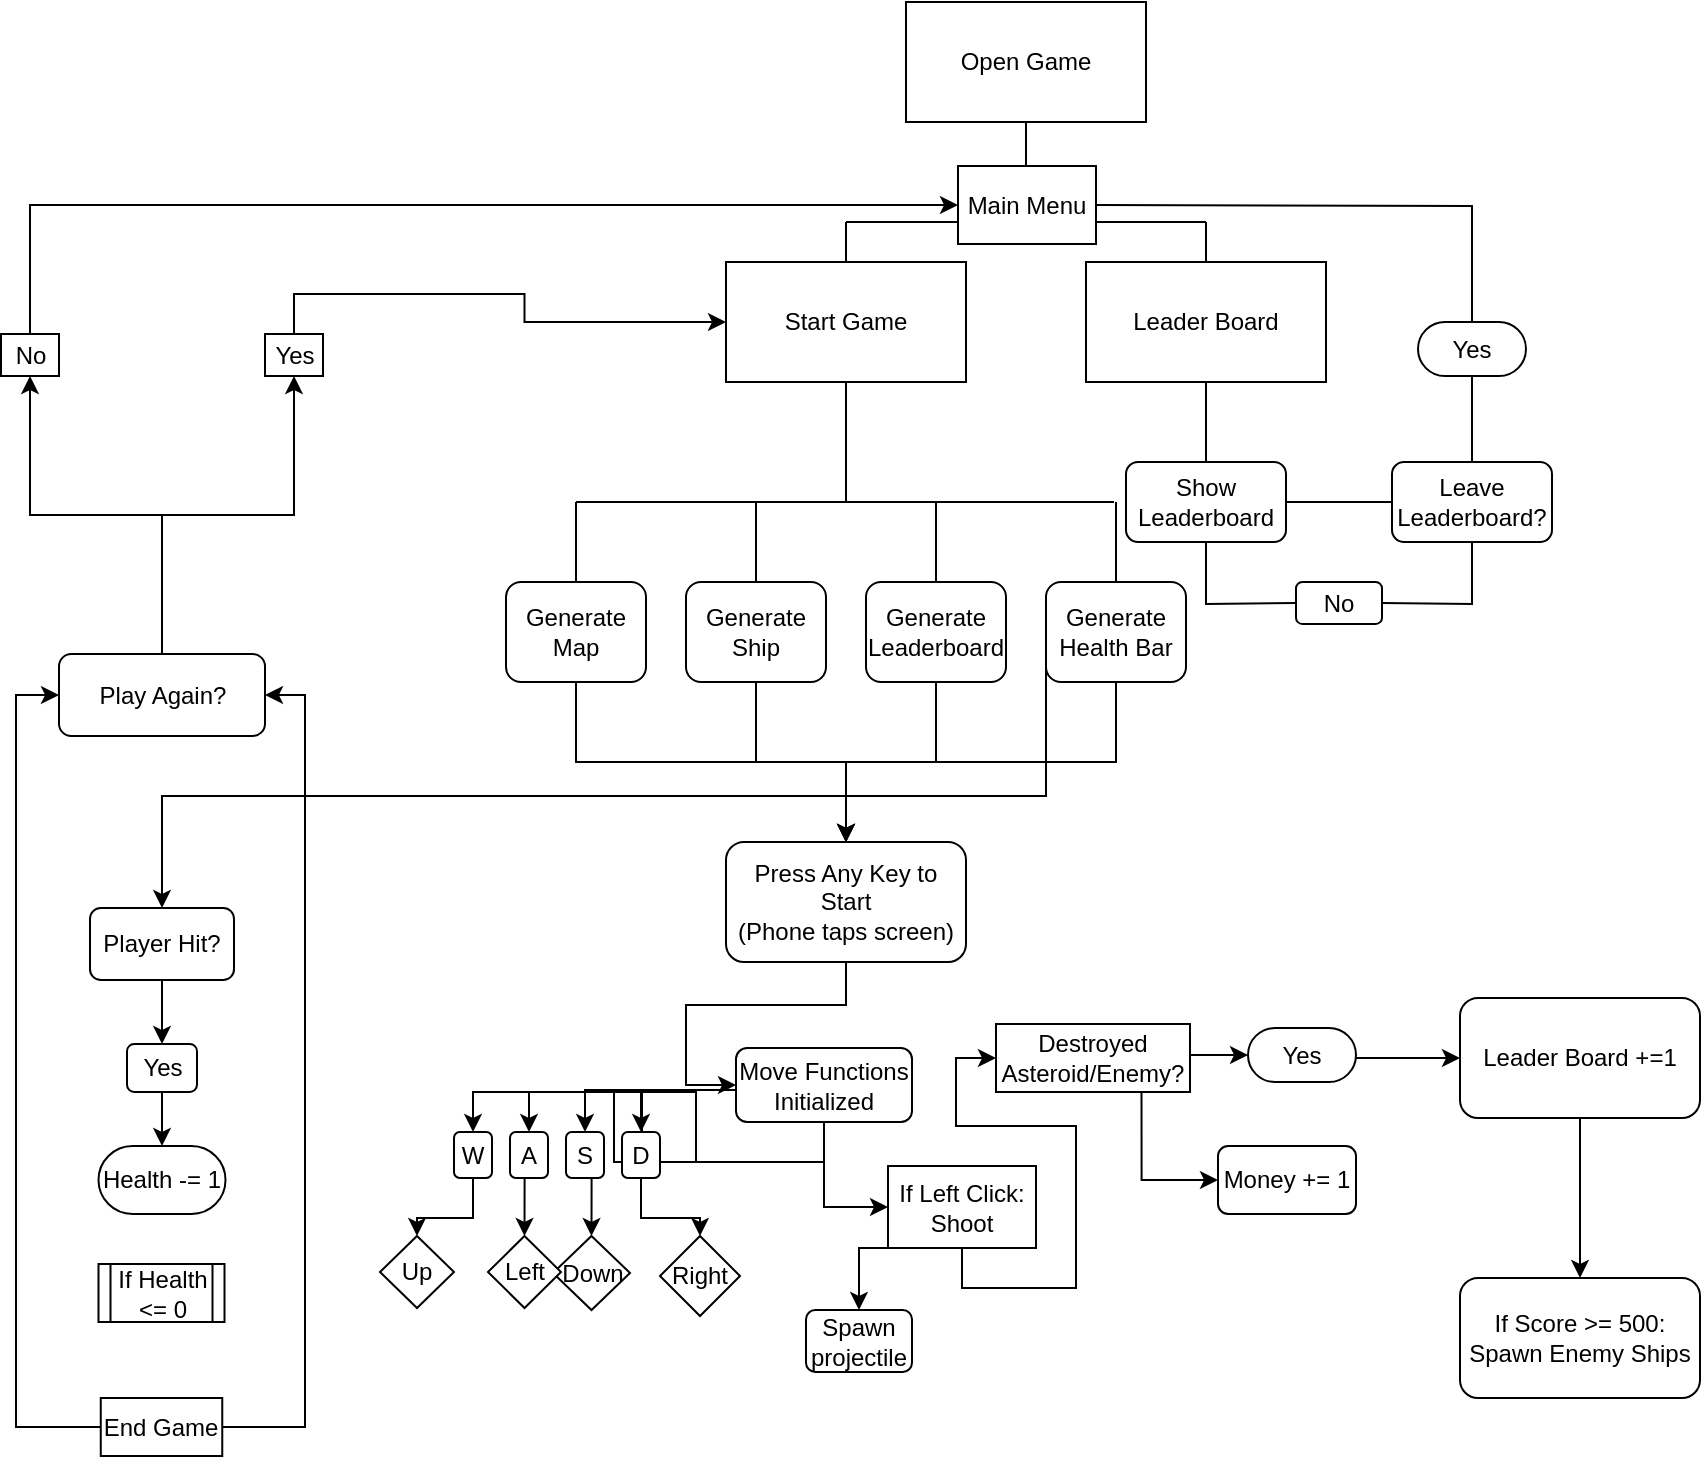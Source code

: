 <mxfile version="24.8.6">
  <diagram name="Page-1" id="edf60f1a-56cd-e834-aa8a-f176f3a09ee4">
    <mxGraphModel dx="1434" dy="738" grid="0" gridSize="10" guides="1" tooltips="1" connect="1" arrows="1" fold="1" page="1" pageScale="1" pageWidth="1100" pageHeight="850" background="none" math="0" shadow="0">
      <root>
        <mxCell id="0" />
        <mxCell id="1" parent="0" />
        <mxCell id="Aln4CxobiZYO_zKptCCv-1" value="Start Game" style="rounded=0;whiteSpace=wrap;html=1;" vertex="1" parent="1">
          <mxGeometry x="400" y="220" width="120" height="60" as="geometry" />
        </mxCell>
        <mxCell id="Aln4CxobiZYO_zKptCCv-2" value="" style="endArrow=none;html=1;rounded=0;entryX=0.5;entryY=1;entryDx=0;entryDy=0;" edge="1" parent="1" target="Aln4CxobiZYO_zKptCCv-1">
          <mxGeometry width="50" height="50" relative="1" as="geometry">
            <mxPoint x="460" y="340" as="sourcePoint" />
            <mxPoint x="610" y="250" as="targetPoint" />
          </mxGeometry>
        </mxCell>
        <mxCell id="Aln4CxobiZYO_zKptCCv-3" value="Open Game" style="rounded=0;whiteSpace=wrap;html=1;" vertex="1" parent="1">
          <mxGeometry x="490" y="90" width="120" height="60" as="geometry" />
        </mxCell>
        <mxCell id="Aln4CxobiZYO_zKptCCv-4" value="" style="endArrow=none;html=1;rounded=0;entryX=0.5;entryY=1;entryDx=0;entryDy=0;" edge="1" parent="1" target="Aln4CxobiZYO_zKptCCv-3">
          <mxGeometry width="50" height="50" relative="1" as="geometry">
            <mxPoint x="550" y="200" as="sourcePoint" />
            <mxPoint x="620" y="270" as="targetPoint" />
            <Array as="points">
              <mxPoint x="550" y="150" />
            </Array>
          </mxGeometry>
        </mxCell>
        <mxCell id="Aln4CxobiZYO_zKptCCv-5" value="Leader Board" style="rounded=0;whiteSpace=wrap;html=1;" vertex="1" parent="1">
          <mxGeometry x="580" y="220" width="120" height="60" as="geometry" />
        </mxCell>
        <mxCell id="Aln4CxobiZYO_zKptCCv-7" value="" style="endArrow=none;html=1;rounded=0;" edge="1" parent="1">
          <mxGeometry width="50" height="50" relative="1" as="geometry">
            <mxPoint x="460" y="200" as="sourcePoint" />
            <mxPoint x="640" y="200" as="targetPoint" />
          </mxGeometry>
        </mxCell>
        <mxCell id="Aln4CxobiZYO_zKptCCv-8" value="" style="endArrow=none;html=1;rounded=0;exitX=0.5;exitY=0;exitDx=0;exitDy=0;" edge="1" parent="1" source="Aln4CxobiZYO_zKptCCv-1">
          <mxGeometry width="50" height="50" relative="1" as="geometry">
            <mxPoint x="570" y="320" as="sourcePoint" />
            <mxPoint x="460" y="200" as="targetPoint" />
            <Array as="points" />
          </mxGeometry>
        </mxCell>
        <mxCell id="Aln4CxobiZYO_zKptCCv-9" value="" style="endArrow=none;html=1;rounded=0;exitX=0.5;exitY=0;exitDx=0;exitDy=0;" edge="1" parent="1" source="Aln4CxobiZYO_zKptCCv-5">
          <mxGeometry width="50" height="50" relative="1" as="geometry">
            <mxPoint x="470" y="230" as="sourcePoint" />
            <mxPoint x="640" y="200" as="targetPoint" />
            <Array as="points" />
          </mxGeometry>
        </mxCell>
        <mxCell id="Aln4CxobiZYO_zKptCCv-10" value="Show Leaderboard" style="rounded=1;whiteSpace=wrap;html=1;" vertex="1" parent="1">
          <mxGeometry x="600" y="320" width="80" height="40" as="geometry" />
        </mxCell>
        <mxCell id="Aln4CxobiZYO_zKptCCv-11" value="" style="endArrow=none;html=1;rounded=0;exitX=0.5;exitY=1;exitDx=0;exitDy=0;entryX=0.5;entryY=0;entryDx=0;entryDy=0;" edge="1" parent="1" source="Aln4CxobiZYO_zKptCCv-5" target="Aln4CxobiZYO_zKptCCv-10">
          <mxGeometry width="50" height="50" relative="1" as="geometry">
            <mxPoint x="650" y="230" as="sourcePoint" />
            <mxPoint x="650" y="210" as="targetPoint" />
            <Array as="points" />
          </mxGeometry>
        </mxCell>
        <mxCell id="Aln4CxobiZYO_zKptCCv-52" style="edgeStyle=orthogonalEdgeStyle;rounded=0;orthogonalLoop=1;jettySize=auto;html=1;exitX=0.5;exitY=1;exitDx=0;exitDy=0;" edge="1" parent="1" source="Aln4CxobiZYO_zKptCCv-12" target="Aln4CxobiZYO_zKptCCv-26">
          <mxGeometry relative="1" as="geometry" />
        </mxCell>
        <mxCell id="Aln4CxobiZYO_zKptCCv-12" value="Generate Map" style="rounded=1;whiteSpace=wrap;html=1;" vertex="1" parent="1">
          <mxGeometry x="290" y="380" width="70" height="50" as="geometry" />
        </mxCell>
        <mxCell id="Aln4CxobiZYO_zKptCCv-51" style="edgeStyle=orthogonalEdgeStyle;rounded=0;orthogonalLoop=1;jettySize=auto;html=1;exitX=0.5;exitY=1;exitDx=0;exitDy=0;entryX=0.5;entryY=0;entryDx=0;entryDy=0;" edge="1" parent="1" source="Aln4CxobiZYO_zKptCCv-13" target="Aln4CxobiZYO_zKptCCv-26">
          <mxGeometry relative="1" as="geometry" />
        </mxCell>
        <mxCell id="Aln4CxobiZYO_zKptCCv-13" value="Generate Ship" style="rounded=1;whiteSpace=wrap;html=1;" vertex="1" parent="1">
          <mxGeometry x="380" y="380" width="70" height="50" as="geometry" />
        </mxCell>
        <mxCell id="Aln4CxobiZYO_zKptCCv-50" style="edgeStyle=orthogonalEdgeStyle;rounded=0;orthogonalLoop=1;jettySize=auto;html=1;exitX=0.5;exitY=1;exitDx=0;exitDy=0;entryX=0.5;entryY=0;entryDx=0;entryDy=0;" edge="1" parent="1" source="Aln4CxobiZYO_zKptCCv-14" target="Aln4CxobiZYO_zKptCCv-26">
          <mxGeometry relative="1" as="geometry" />
        </mxCell>
        <mxCell id="Aln4CxobiZYO_zKptCCv-14" value="Generate Leaderboard" style="rounded=1;whiteSpace=wrap;html=1;" vertex="1" parent="1">
          <mxGeometry x="470" y="380" width="70" height="50" as="geometry" />
        </mxCell>
        <mxCell id="Aln4CxobiZYO_zKptCCv-49" style="edgeStyle=orthogonalEdgeStyle;rounded=0;orthogonalLoop=1;jettySize=auto;html=1;exitX=0.5;exitY=1;exitDx=0;exitDy=0;" edge="1" parent="1" source="Aln4CxobiZYO_zKptCCv-15" target="Aln4CxobiZYO_zKptCCv-26">
          <mxGeometry relative="1" as="geometry" />
        </mxCell>
        <mxCell id="Aln4CxobiZYO_zKptCCv-98" style="edgeStyle=orthogonalEdgeStyle;rounded=0;orthogonalLoop=1;jettySize=auto;html=1;exitX=0;exitY=0.5;exitDx=0;exitDy=0;" edge="1" parent="1" source="Aln4CxobiZYO_zKptCCv-15" target="Aln4CxobiZYO_zKptCCv-79">
          <mxGeometry relative="1" as="geometry">
            <Array as="points">
              <mxPoint x="560" y="487" />
              <mxPoint x="118" y="487" />
            </Array>
          </mxGeometry>
        </mxCell>
        <mxCell id="Aln4CxobiZYO_zKptCCv-15" value="Generate Health Bar" style="rounded=1;whiteSpace=wrap;html=1;" vertex="1" parent="1">
          <mxGeometry x="560" y="380" width="70" height="50" as="geometry" />
        </mxCell>
        <mxCell id="Aln4CxobiZYO_zKptCCv-16" value="" style="endArrow=none;html=1;rounded=0;" edge="1" parent="1">
          <mxGeometry width="50" height="50" relative="1" as="geometry">
            <mxPoint x="325" y="340" as="sourcePoint" />
            <mxPoint x="594" y="340" as="targetPoint" />
          </mxGeometry>
        </mxCell>
        <mxCell id="Aln4CxobiZYO_zKptCCv-17" value="" style="endArrow=none;html=1;rounded=0;exitX=0.5;exitY=0;exitDx=0;exitDy=0;" edge="1" parent="1" source="Aln4CxobiZYO_zKptCCv-12">
          <mxGeometry width="50" height="50" relative="1" as="geometry">
            <mxPoint x="280" y="390" as="sourcePoint" />
            <mxPoint x="325" y="340" as="targetPoint" />
          </mxGeometry>
        </mxCell>
        <mxCell id="Aln4CxobiZYO_zKptCCv-18" value="" style="endArrow=none;html=1;rounded=0;entryX=0.5;entryY=0;entryDx=0;entryDy=0;" edge="1" parent="1" target="Aln4CxobiZYO_zKptCCv-13">
          <mxGeometry width="50" height="50" relative="1" as="geometry">
            <mxPoint x="415" y="340" as="sourcePoint" />
            <mxPoint x="620" y="270" as="targetPoint" />
          </mxGeometry>
        </mxCell>
        <mxCell id="Aln4CxobiZYO_zKptCCv-19" value="" style="endArrow=none;html=1;rounded=0;exitX=0.5;exitY=0;exitDx=0;exitDy=0;" edge="1" parent="1" source="Aln4CxobiZYO_zKptCCv-14">
          <mxGeometry width="50" height="50" relative="1" as="geometry">
            <mxPoint x="570" y="320" as="sourcePoint" />
            <mxPoint x="505" y="340" as="targetPoint" />
          </mxGeometry>
        </mxCell>
        <mxCell id="Aln4CxobiZYO_zKptCCv-20" value="" style="endArrow=none;html=1;rounded=0;exitX=0.5;exitY=0;exitDx=0;exitDy=0;" edge="1" parent="1" source="Aln4CxobiZYO_zKptCCv-15">
          <mxGeometry width="50" height="50" relative="1" as="geometry">
            <mxPoint x="570" y="320" as="sourcePoint" />
            <mxPoint x="595" y="340" as="targetPoint" />
          </mxGeometry>
        </mxCell>
        <mxCell id="Aln4CxobiZYO_zKptCCv-48" style="edgeStyle=orthogonalEdgeStyle;rounded=0;orthogonalLoop=1;jettySize=auto;html=1;exitX=0.5;exitY=1;exitDx=0;exitDy=0;entryX=0;entryY=0.5;entryDx=0;entryDy=0;" edge="1" parent="1" source="Aln4CxobiZYO_zKptCCv-75" target="Aln4CxobiZYO_zKptCCv-40">
          <mxGeometry relative="1" as="geometry" />
        </mxCell>
        <mxCell id="Aln4CxobiZYO_zKptCCv-26" value="Press Any Key to Start&lt;div&gt;(Phone taps screen)&lt;/div&gt;" style="rounded=1;whiteSpace=wrap;html=1;" vertex="1" parent="1">
          <mxGeometry x="400" y="510" width="120" height="60" as="geometry" />
        </mxCell>
        <mxCell id="Aln4CxobiZYO_zKptCCv-28" value="Leave Leaderboard?" style="rounded=1;whiteSpace=wrap;html=1;" vertex="1" parent="1">
          <mxGeometry x="733" y="320" width="80" height="40" as="geometry" />
        </mxCell>
        <mxCell id="Aln4CxobiZYO_zKptCCv-29" value="" style="endArrow=none;html=1;rounded=0;entryX=0;entryY=0.5;entryDx=0;entryDy=0;exitX=1;exitY=0.5;exitDx=0;exitDy=0;" edge="1" parent="1" source="Aln4CxobiZYO_zKptCCv-10" target="Aln4CxobiZYO_zKptCCv-28">
          <mxGeometry width="50" height="50" relative="1" as="geometry">
            <mxPoint x="570" y="423" as="sourcePoint" />
            <mxPoint x="620" y="373" as="targetPoint" />
          </mxGeometry>
        </mxCell>
        <mxCell id="Aln4CxobiZYO_zKptCCv-30" value="No" style="rounded=1;whiteSpace=wrap;html=1;" vertex="1" parent="1">
          <mxGeometry x="685" y="380" width="43" height="21" as="geometry" />
        </mxCell>
        <mxCell id="Aln4CxobiZYO_zKptCCv-31" value="" style="endArrow=none;html=1;rounded=0;entryX=0.5;entryY=1;entryDx=0;entryDy=0;exitX=1;exitY=0.5;exitDx=0;exitDy=0;" edge="1" parent="1" source="Aln4CxobiZYO_zKptCCv-30" target="Aln4CxobiZYO_zKptCCv-28">
          <mxGeometry width="50" height="50" relative="1" as="geometry">
            <mxPoint x="570" y="423" as="sourcePoint" />
            <mxPoint x="620" y="373" as="targetPoint" />
            <Array as="points">
              <mxPoint x="773" y="391" />
            </Array>
          </mxGeometry>
        </mxCell>
        <mxCell id="Aln4CxobiZYO_zKptCCv-32" value="" style="endArrow=none;html=1;rounded=0;entryX=0.5;entryY=1;entryDx=0;entryDy=0;exitX=0;exitY=0.5;exitDx=0;exitDy=0;" edge="1" parent="1" source="Aln4CxobiZYO_zKptCCv-30" target="Aln4CxobiZYO_zKptCCv-10">
          <mxGeometry width="50" height="50" relative="1" as="geometry">
            <mxPoint x="570" y="423" as="sourcePoint" />
            <mxPoint x="620" y="373" as="targetPoint" />
            <Array as="points">
              <mxPoint x="640" y="391" />
            </Array>
          </mxGeometry>
        </mxCell>
        <mxCell id="Aln4CxobiZYO_zKptCCv-33" value="Yes" style="rounded=1;whiteSpace=wrap;html=1;arcSize=50;" vertex="1" parent="1">
          <mxGeometry x="746" y="250" width="54" height="27" as="geometry" />
        </mxCell>
        <mxCell id="Aln4CxobiZYO_zKptCCv-34" value="" style="endArrow=none;html=1;rounded=0;entryX=0.5;entryY=1;entryDx=0;entryDy=0;" edge="1" parent="1" source="Aln4CxobiZYO_zKptCCv-28" target="Aln4CxobiZYO_zKptCCv-33">
          <mxGeometry width="50" height="50" relative="1" as="geometry">
            <mxPoint x="570" y="423" as="sourcePoint" />
            <mxPoint x="620" y="373" as="targetPoint" />
          </mxGeometry>
        </mxCell>
        <mxCell id="Aln4CxobiZYO_zKptCCv-36" value="" style="endArrow=none;html=1;rounded=0;entryX=0.5;entryY=0;entryDx=0;entryDy=0;exitX=1;exitY=0.5;exitDx=0;exitDy=0;" edge="1" parent="1" source="Aln4CxobiZYO_zKptCCv-39" target="Aln4CxobiZYO_zKptCCv-33">
          <mxGeometry width="50" height="50" relative="1" as="geometry">
            <mxPoint x="771" y="112" as="sourcePoint" />
            <mxPoint x="620" y="373" as="targetPoint" />
            <Array as="points">
              <mxPoint x="773" y="192" />
            </Array>
          </mxGeometry>
        </mxCell>
        <mxCell id="Aln4CxobiZYO_zKptCCv-39" value="Main Menu" style="rounded=0;whiteSpace=wrap;html=1;" vertex="1" parent="1">
          <mxGeometry x="516" y="172" width="69" height="39" as="geometry" />
        </mxCell>
        <mxCell id="Aln4CxobiZYO_zKptCCv-42" value="" style="edgeStyle=orthogonalEdgeStyle;rounded=0;orthogonalLoop=1;jettySize=auto;html=1;" edge="1" parent="1" source="Aln4CxobiZYO_zKptCCv-43" target="Aln4CxobiZYO_zKptCCv-45">
          <mxGeometry relative="1" as="geometry">
            <mxPoint x="720.5" y="618" as="targetPoint" />
          </mxGeometry>
        </mxCell>
        <mxCell id="Aln4CxobiZYO_zKptCCv-86" style="edgeStyle=orthogonalEdgeStyle;rounded=0;orthogonalLoop=1;jettySize=auto;html=1;exitX=0.75;exitY=1;exitDx=0;exitDy=0;entryX=0;entryY=0.5;entryDx=0;entryDy=0;" edge="1" parent="1" source="Aln4CxobiZYO_zKptCCv-40" target="Aln4CxobiZYO_zKptCCv-85">
          <mxGeometry relative="1" as="geometry" />
        </mxCell>
        <mxCell id="Aln4CxobiZYO_zKptCCv-40" value="Destroyed Asteroid/Enemy?" style="rounded=0;whiteSpace=wrap;html=1;" vertex="1" parent="1">
          <mxGeometry x="535" y="601" width="97" height="34" as="geometry" />
        </mxCell>
        <mxCell id="Aln4CxobiZYO_zKptCCv-44" value="" style="edgeStyle=orthogonalEdgeStyle;rounded=0;orthogonalLoop=1;jettySize=auto;html=1;entryX=0;entryY=0.5;entryDx=0;entryDy=0;" edge="1" parent="1" source="Aln4CxobiZYO_zKptCCv-40" target="Aln4CxobiZYO_zKptCCv-99">
          <mxGeometry relative="1" as="geometry">
            <mxPoint x="632" y="618" as="sourcePoint" />
            <mxPoint x="720.5" y="618" as="targetPoint" />
            <Array as="points">
              <mxPoint x="652" y="616" />
            </Array>
          </mxGeometry>
        </mxCell>
        <mxCell id="Aln4CxobiZYO_zKptCCv-43" value="Yes" style="text;html=1;align=center;verticalAlign=middle;whiteSpace=wrap;rounded=0;" vertex="1" parent="1">
          <mxGeometry x="646" y="603" width="60" height="30" as="geometry" />
        </mxCell>
        <mxCell id="Aln4CxobiZYO_zKptCCv-47" value="" style="edgeStyle=orthogonalEdgeStyle;rounded=0;orthogonalLoop=1;jettySize=auto;html=1;" edge="1" parent="1" source="Aln4CxobiZYO_zKptCCv-45" target="Aln4CxobiZYO_zKptCCv-46">
          <mxGeometry relative="1" as="geometry" />
        </mxCell>
        <mxCell id="Aln4CxobiZYO_zKptCCv-45" value="Leader Board +=1" style="rounded=1;whiteSpace=wrap;html=1;" vertex="1" parent="1">
          <mxGeometry x="767" y="588" width="120" height="60" as="geometry" />
        </mxCell>
        <mxCell id="Aln4CxobiZYO_zKptCCv-46" value="If Score &amp;gt;= 500:&lt;div&gt;Spawn Enemy Ships&lt;/div&gt;" style="whiteSpace=wrap;html=1;rounded=1;" vertex="1" parent="1">
          <mxGeometry x="767" y="728" width="120" height="60" as="geometry" />
        </mxCell>
        <mxCell id="Aln4CxobiZYO_zKptCCv-54" value="" style="edgeStyle=orthogonalEdgeStyle;rounded=0;orthogonalLoop=1;jettySize=auto;html=1;exitX=0.5;exitY=1;exitDx=0;exitDy=0;entryX=0;entryY=0.5;entryDx=0;entryDy=0;" edge="1" parent="1" source="Aln4CxobiZYO_zKptCCv-26" target="Aln4CxobiZYO_zKptCCv-53">
          <mxGeometry relative="1" as="geometry">
            <mxPoint x="460" y="570" as="sourcePoint" />
            <mxPoint x="535" y="618" as="targetPoint" />
          </mxGeometry>
        </mxCell>
        <mxCell id="Aln4CxobiZYO_zKptCCv-59" style="edgeStyle=orthogonalEdgeStyle;rounded=0;orthogonalLoop=1;jettySize=auto;html=1;exitX=0.5;exitY=1;exitDx=0;exitDy=0;entryX=0.5;entryY=0;entryDx=0;entryDy=0;" edge="1" parent="1" source="Aln4CxobiZYO_zKptCCv-53" target="Aln4CxobiZYO_zKptCCv-57">
          <mxGeometry relative="1" as="geometry" />
        </mxCell>
        <mxCell id="Aln4CxobiZYO_zKptCCv-60" style="edgeStyle=orthogonalEdgeStyle;rounded=0;orthogonalLoop=1;jettySize=auto;html=1;entryX=0.5;entryY=0;entryDx=0;entryDy=0;" edge="1" parent="1" source="Aln4CxobiZYO_zKptCCv-53" target="Aln4CxobiZYO_zKptCCv-56">
          <mxGeometry relative="1" as="geometry">
            <Array as="points">
              <mxPoint x="330" y="634" />
            </Array>
          </mxGeometry>
        </mxCell>
        <mxCell id="Aln4CxobiZYO_zKptCCv-61" style="edgeStyle=orthogonalEdgeStyle;rounded=0;orthogonalLoop=1;jettySize=auto;html=1;exitX=0.5;exitY=1;exitDx=0;exitDy=0;entryX=0.5;entryY=0;entryDx=0;entryDy=0;" edge="1" parent="1" source="Aln4CxobiZYO_zKptCCv-53" target="Aln4CxobiZYO_zKptCCv-55">
          <mxGeometry relative="1" as="geometry">
            <Array as="points">
              <mxPoint x="449" y="670" />
              <mxPoint x="358" y="670" />
              <mxPoint x="358" y="635" />
              <mxPoint x="302" y="635" />
            </Array>
          </mxGeometry>
        </mxCell>
        <mxCell id="Aln4CxobiZYO_zKptCCv-62" style="edgeStyle=orthogonalEdgeStyle;rounded=0;orthogonalLoop=1;jettySize=auto;html=1;exitX=0.5;exitY=1;exitDx=0;exitDy=0;entryX=0.5;entryY=0;entryDx=0;entryDy=0;" edge="1" parent="1" source="Aln4CxobiZYO_zKptCCv-53" target="Aln4CxobiZYO_zKptCCv-58">
          <mxGeometry relative="1" as="geometry" />
        </mxCell>
        <mxCell id="Aln4CxobiZYO_zKptCCv-53" value="Move Functions Initialized" style="rounded=1;whiteSpace=wrap;html=1;" vertex="1" parent="1">
          <mxGeometry x="405" y="613" width="88" height="37" as="geometry" />
        </mxCell>
        <mxCell id="Aln4CxobiZYO_zKptCCv-72" style="edgeStyle=orthogonalEdgeStyle;rounded=0;orthogonalLoop=1;jettySize=auto;html=1;exitX=0.5;exitY=1;exitDx=0;exitDy=0;entryX=0.5;entryY=0;entryDx=0;entryDy=0;" edge="1" parent="1" source="Aln4CxobiZYO_zKptCCv-55" target="Aln4CxobiZYO_zKptCCv-67">
          <mxGeometry relative="1" as="geometry" />
        </mxCell>
        <mxCell id="Aln4CxobiZYO_zKptCCv-55" value="A" style="rounded=1;whiteSpace=wrap;html=1;" vertex="1" parent="1">
          <mxGeometry x="292" y="655" width="19" height="23" as="geometry" />
        </mxCell>
        <mxCell id="Aln4CxobiZYO_zKptCCv-73" style="edgeStyle=orthogonalEdgeStyle;rounded=0;orthogonalLoop=1;jettySize=auto;html=1;exitX=0.5;exitY=1;exitDx=0;exitDy=0;entryX=0.5;entryY=0;entryDx=0;entryDy=0;" edge="1" parent="1" source="Aln4CxobiZYO_zKptCCv-56" target="Aln4CxobiZYO_zKptCCv-66">
          <mxGeometry relative="1" as="geometry" />
        </mxCell>
        <mxCell id="Aln4CxobiZYO_zKptCCv-56" value="S" style="rounded=1;whiteSpace=wrap;html=1;" vertex="1" parent="1">
          <mxGeometry x="320" y="655" width="19" height="23" as="geometry" />
        </mxCell>
        <mxCell id="Aln4CxobiZYO_zKptCCv-74" style="edgeStyle=orthogonalEdgeStyle;rounded=0;orthogonalLoop=1;jettySize=auto;html=1;exitX=0.5;exitY=1;exitDx=0;exitDy=0;entryX=0.5;entryY=0;entryDx=0;entryDy=0;" edge="1" parent="1" source="Aln4CxobiZYO_zKptCCv-57" target="Aln4CxobiZYO_zKptCCv-64">
          <mxGeometry relative="1" as="geometry" />
        </mxCell>
        <mxCell id="Aln4CxobiZYO_zKptCCv-57" value="D" style="rounded=1;whiteSpace=wrap;html=1;" vertex="1" parent="1">
          <mxGeometry x="348" y="655" width="19" height="23" as="geometry" />
        </mxCell>
        <mxCell id="Aln4CxobiZYO_zKptCCv-63" style="edgeStyle=orthogonalEdgeStyle;rounded=0;orthogonalLoop=1;jettySize=auto;html=1;exitX=0.5;exitY=1;exitDx=0;exitDy=0;entryX=0.5;entryY=0;entryDx=0;entryDy=0;" edge="1" parent="1" source="Aln4CxobiZYO_zKptCCv-58" target="Aln4CxobiZYO_zKptCCv-68">
          <mxGeometry relative="1" as="geometry">
            <mxPoint x="259" y="708" as="targetPoint" />
          </mxGeometry>
        </mxCell>
        <mxCell id="Aln4CxobiZYO_zKptCCv-58" value="W" style="rounded=1;whiteSpace=wrap;html=1;" vertex="1" parent="1">
          <mxGeometry x="264" y="655" width="19" height="23" as="geometry" />
        </mxCell>
        <mxCell id="Aln4CxobiZYO_zKptCCv-64" value="Right" style="rhombus;whiteSpace=wrap;html=1;" vertex="1" parent="1">
          <mxGeometry x="367" y="707" width="40" height="40" as="geometry" />
        </mxCell>
        <mxCell id="Aln4CxobiZYO_zKptCCv-66" value="Down" style="rhombus;whiteSpace=wrap;html=1;" vertex="1" parent="1">
          <mxGeometry x="313.5" y="707" width="38.5" height="37" as="geometry" />
        </mxCell>
        <mxCell id="Aln4CxobiZYO_zKptCCv-67" value="Left" style="rhombus;whiteSpace=wrap;html=1;" vertex="1" parent="1">
          <mxGeometry x="281" y="707" width="36.5" height="36" as="geometry" />
        </mxCell>
        <mxCell id="Aln4CxobiZYO_zKptCCv-68" value="Up&lt;span style=&quot;color: rgba(0, 0, 0, 0); font-family: monospace; font-size: 0px; text-align: start; text-wrap-mode: nowrap;&quot;&gt;%3CmxGraphModel%3E%3Croot%3E%3CmxCell%20id%3D%220%22%2F%3E%3CmxCell%20id%3D%221%22%20parent%3D%220%22%2F%3E%3CmxCell%20id%3D%222%22%20value%3D%22W%22%20style%3D%22rounded%3D1%3BwhiteSpace%3Dwrap%3Bhtml%3D1%3B%22%20vertex%3D%221%22%20parent%3D%221%22%3E%3CmxGeometry%20x%3D%22348%22%20y%3D%22655%22%20width%3D%2219%22%20height%3D%2223%22%20as%3D%22geometry%22%2F%3E%3C%2FmxCell%3E%3C%2Froot%3E%3C%2FmxGraphModel%3E&lt;/span&gt;&lt;span style=&quot;color: rgba(0, 0, 0, 0); font-family: monospace; font-size: 0px; text-align: start; text-wrap-mode: nowrap;&quot;&gt;%3CmxGraphModel%3E%3Croot%3E%3CmxCell%20id%3D%220%22%2F%3E%3CmxCell%20id%3D%221%22%20parent%3D%220%22%2F%3E%3CmxCell%20id%3D%222%22%20value%3D%22W%22%20style%3D%22rounded%3D1%3BwhiteSpace%3Dwrap%3Bhtml%3D1%3B%22%20vertex%3D%221%22%20parent%3D%221%22%3E%3CmxGeometry%20x%3D%22348%22%20y%3D%22655%22%20width%3D%2219%22%20height%3D%2223%22%20as%3D%22geometry%22%2F%3E%3C%2FmxCell%3E%3C%2Froot%3E%3C%2FmxGraphModel%3E&lt;/span&gt;" style="rhombus;whiteSpace=wrap;html=1;" vertex="1" parent="1">
          <mxGeometry x="227" y="707" width="37" height="36" as="geometry" />
        </mxCell>
        <mxCell id="Aln4CxobiZYO_zKptCCv-76" value="" style="edgeStyle=orthogonalEdgeStyle;rounded=0;orthogonalLoop=1;jettySize=auto;html=1;exitX=0.5;exitY=1;exitDx=0;exitDy=0;entryX=0;entryY=0.5;entryDx=0;entryDy=0;" edge="1" parent="1" source="Aln4CxobiZYO_zKptCCv-53" target="Aln4CxobiZYO_zKptCCv-75">
          <mxGeometry relative="1" as="geometry">
            <mxPoint x="449" y="650" as="sourcePoint" />
            <mxPoint x="535" y="618" as="targetPoint" />
          </mxGeometry>
        </mxCell>
        <mxCell id="Aln4CxobiZYO_zKptCCv-78" style="edgeStyle=orthogonalEdgeStyle;rounded=0;orthogonalLoop=1;jettySize=auto;html=1;exitX=0;exitY=1;exitDx=0;exitDy=0;entryX=0.5;entryY=0;entryDx=0;entryDy=0;" edge="1" parent="1" source="Aln4CxobiZYO_zKptCCv-75" target="Aln4CxobiZYO_zKptCCv-77">
          <mxGeometry relative="1" as="geometry" />
        </mxCell>
        <mxCell id="Aln4CxobiZYO_zKptCCv-75" value="If Left Click: Shoot" style="rounded=0;whiteSpace=wrap;html=1;" vertex="1" parent="1">
          <mxGeometry x="481" y="672" width="74" height="41" as="geometry" />
        </mxCell>
        <mxCell id="Aln4CxobiZYO_zKptCCv-77" value="Spawn projectile" style="rounded=1;whiteSpace=wrap;html=1;" vertex="1" parent="1">
          <mxGeometry x="440" y="744" width="53" height="31" as="geometry" />
        </mxCell>
        <mxCell id="Aln4CxobiZYO_zKptCCv-82" style="edgeStyle=orthogonalEdgeStyle;rounded=0;orthogonalLoop=1;jettySize=auto;html=1;exitX=0.5;exitY=1;exitDx=0;exitDy=0;entryX=0.5;entryY=0;entryDx=0;entryDy=0;" edge="1" parent="1" source="Aln4CxobiZYO_zKptCCv-79" target="Aln4CxobiZYO_zKptCCv-80">
          <mxGeometry relative="1" as="geometry" />
        </mxCell>
        <mxCell id="Aln4CxobiZYO_zKptCCv-79" value="Player Hit?" style="rounded=1;whiteSpace=wrap;html=1;" vertex="1" parent="1">
          <mxGeometry x="82" y="543" width="72" height="36" as="geometry" />
        </mxCell>
        <mxCell id="Aln4CxobiZYO_zKptCCv-84" style="edgeStyle=orthogonalEdgeStyle;rounded=0;orthogonalLoop=1;jettySize=auto;html=1;exitX=0.5;exitY=1;exitDx=0;exitDy=0;entryX=0.5;entryY=0;entryDx=0;entryDy=0;" edge="1" parent="1" source="Aln4CxobiZYO_zKptCCv-80" target="Aln4CxobiZYO_zKptCCv-83">
          <mxGeometry relative="1" as="geometry" />
        </mxCell>
        <mxCell id="Aln4CxobiZYO_zKptCCv-80" value="Yes" style="rounded=1;whiteSpace=wrap;html=1;" vertex="1" parent="1">
          <mxGeometry x="100.5" y="611" width="35" height="24" as="geometry" />
        </mxCell>
        <mxCell id="Aln4CxobiZYO_zKptCCv-83" value="Health -= 1" style="rounded=1;whiteSpace=wrap;html=1;arcSize=50;" vertex="1" parent="1">
          <mxGeometry x="86.25" y="662" width="63.5" height="34" as="geometry" />
        </mxCell>
        <mxCell id="Aln4CxobiZYO_zKptCCv-85" value="Money += 1" style="rounded=1;whiteSpace=wrap;html=1;" vertex="1" parent="1">
          <mxGeometry x="646" y="662" width="69" height="34" as="geometry" />
        </mxCell>
        <mxCell id="Aln4CxobiZYO_zKptCCv-87" value="If Health &amp;lt;= 0" style="shape=process;whiteSpace=wrap;html=1;backgroundOutline=1;" vertex="1" parent="1">
          <mxGeometry x="86.25" y="721" width="63" height="29" as="geometry" />
        </mxCell>
        <mxCell id="Aln4CxobiZYO_zKptCCv-90" style="edgeStyle=orthogonalEdgeStyle;rounded=0;orthogonalLoop=1;jettySize=auto;html=1;exitX=0;exitY=0.5;exitDx=0;exitDy=0;entryX=0;entryY=0.5;entryDx=0;entryDy=0;" edge="1" parent="1" source="Aln4CxobiZYO_zKptCCv-88" target="Aln4CxobiZYO_zKptCCv-89">
          <mxGeometry relative="1" as="geometry">
            <Array as="points">
              <mxPoint x="45" y="803" />
              <mxPoint x="45" y="437" />
            </Array>
          </mxGeometry>
        </mxCell>
        <mxCell id="Aln4CxobiZYO_zKptCCv-91" style="edgeStyle=orthogonalEdgeStyle;rounded=0;orthogonalLoop=1;jettySize=auto;html=1;exitX=1;exitY=0.5;exitDx=0;exitDy=0;entryX=1;entryY=0.5;entryDx=0;entryDy=0;" edge="1" parent="1" source="Aln4CxobiZYO_zKptCCv-88" target="Aln4CxobiZYO_zKptCCv-89">
          <mxGeometry relative="1" as="geometry" />
        </mxCell>
        <mxCell id="Aln4CxobiZYO_zKptCCv-88" value="End Game" style="rounded=0;whiteSpace=wrap;html=1;" vertex="1" parent="1">
          <mxGeometry x="87.38" y="788" width="60.75" height="29" as="geometry" />
        </mxCell>
        <mxCell id="Aln4CxobiZYO_zKptCCv-94" style="edgeStyle=orthogonalEdgeStyle;rounded=0;orthogonalLoop=1;jettySize=auto;html=1;exitX=0.5;exitY=0;exitDx=0;exitDy=0;entryX=0.5;entryY=1;entryDx=0;entryDy=0;" edge="1" parent="1" source="Aln4CxobiZYO_zKptCCv-89" target="Aln4CxobiZYO_zKptCCv-92">
          <mxGeometry relative="1" as="geometry" />
        </mxCell>
        <mxCell id="Aln4CxobiZYO_zKptCCv-95" style="edgeStyle=orthogonalEdgeStyle;rounded=0;orthogonalLoop=1;jettySize=auto;html=1;exitX=0.5;exitY=0;exitDx=0;exitDy=0;entryX=0.5;entryY=1;entryDx=0;entryDy=0;" edge="1" parent="1" source="Aln4CxobiZYO_zKptCCv-89" target="Aln4CxobiZYO_zKptCCv-93">
          <mxGeometry relative="1" as="geometry" />
        </mxCell>
        <mxCell id="Aln4CxobiZYO_zKptCCv-89" value="Play Again?" style="rounded=1;whiteSpace=wrap;html=1;" vertex="1" parent="1">
          <mxGeometry x="66.5" y="416" width="103" height="41" as="geometry" />
        </mxCell>
        <mxCell id="Aln4CxobiZYO_zKptCCv-97" style="edgeStyle=orthogonalEdgeStyle;rounded=0;orthogonalLoop=1;jettySize=auto;html=1;exitX=0.5;exitY=0;exitDx=0;exitDy=0;entryX=0;entryY=0.5;entryDx=0;entryDy=0;" edge="1" parent="1" source="Aln4CxobiZYO_zKptCCv-92" target="Aln4CxobiZYO_zKptCCv-1">
          <mxGeometry relative="1" as="geometry" />
        </mxCell>
        <mxCell id="Aln4CxobiZYO_zKptCCv-92" value="Yes" style="rounded=0;whiteSpace=wrap;html=1;" vertex="1" parent="1">
          <mxGeometry x="169.5" y="256" width="29" height="21" as="geometry" />
        </mxCell>
        <mxCell id="Aln4CxobiZYO_zKptCCv-96" style="edgeStyle=orthogonalEdgeStyle;rounded=0;orthogonalLoop=1;jettySize=auto;html=1;exitX=0.5;exitY=0;exitDx=0;exitDy=0;entryX=0;entryY=0.5;entryDx=0;entryDy=0;" edge="1" parent="1" source="Aln4CxobiZYO_zKptCCv-93" target="Aln4CxobiZYO_zKptCCv-39">
          <mxGeometry relative="1" as="geometry" />
        </mxCell>
        <mxCell id="Aln4CxobiZYO_zKptCCv-93" value="No" style="rounded=0;whiteSpace=wrap;html=1;" vertex="1" parent="1">
          <mxGeometry x="37.5" y="256" width="29" height="21" as="geometry" />
        </mxCell>
        <mxCell id="Aln4CxobiZYO_zKptCCv-99" value="Yes" style="rounded=1;whiteSpace=wrap;html=1;arcSize=50;" vertex="1" parent="1">
          <mxGeometry x="661" y="603" width="54" height="27" as="geometry" />
        </mxCell>
      </root>
    </mxGraphModel>
  </diagram>
</mxfile>
